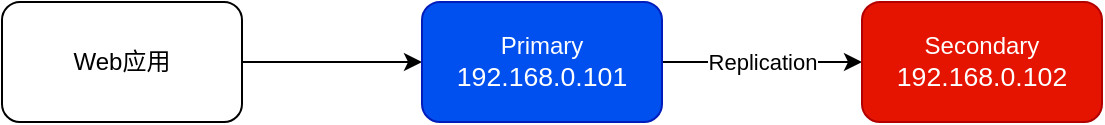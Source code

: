 <mxfile version="14.9.0" type="github">
  <diagram id="gBzq73jGnkn_bVgxqYf4" name="Page-1">
    <mxGraphModel dx="782" dy="412" grid="0" gridSize="10" guides="1" tooltips="1" connect="1" arrows="1" fold="1" page="1" pageScale="1" pageWidth="1169" pageHeight="827" math="0" shadow="0">
      <root>
        <mxCell id="0" />
        <mxCell id="1" parent="0" />
        <mxCell id="no_DWMfRoMb73RWZvfay-9" value="" style="edgeStyle=orthogonalEdgeStyle;rounded=0;orthogonalLoop=1;jettySize=auto;html=1;" edge="1" parent="1" source="no_DWMfRoMb73RWZvfay-4" target="no_DWMfRoMb73RWZvfay-5">
          <mxGeometry relative="1" as="geometry" />
        </mxCell>
        <mxCell id="no_DWMfRoMb73RWZvfay-4" value="Web应用" style="rounded=1;whiteSpace=wrap;html=1;" vertex="1" parent="1">
          <mxGeometry x="110" y="190" width="120" height="60" as="geometry" />
        </mxCell>
        <mxCell id="no_DWMfRoMb73RWZvfay-7" value="Replication" style="edgeStyle=orthogonalEdgeStyle;rounded=0;orthogonalLoop=1;jettySize=auto;html=1;" edge="1" parent="1" source="no_DWMfRoMb73RWZvfay-5" target="no_DWMfRoMb73RWZvfay-6">
          <mxGeometry relative="1" as="geometry" />
        </mxCell>
        <mxCell id="no_DWMfRoMb73RWZvfay-5" value="Primary&lt;br&gt;&lt;span style=&quot;font-size: 10pt&quot;&gt;192.168.0.101&lt;/span&gt;" style="rounded=1;whiteSpace=wrap;html=1;fillColor=#0050ef;strokeColor=#001DBC;fontColor=#FFFFFF;" vertex="1" parent="1">
          <mxGeometry x="320" y="190" width="120" height="60" as="geometry" />
        </mxCell>
        <mxCell id="no_DWMfRoMb73RWZvfay-6" value="Secondary&lt;br&gt;&lt;span style=&quot;font-size: 10pt&quot;&gt;192.168.0.102&lt;/span&gt;" style="rounded=1;whiteSpace=wrap;html=1;fillColor=#e51400;strokeColor=#B20000;fontColor=#FFFFFF;" vertex="1" parent="1">
          <mxGeometry x="540" y="190" width="120" height="60" as="geometry" />
        </mxCell>
      </root>
    </mxGraphModel>
  </diagram>
</mxfile>
